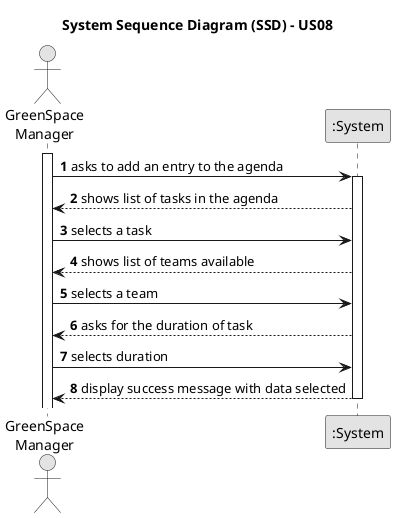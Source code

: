 @startuml
skinparam monochrome true
skinparam packageStyle rectangle
skinparam shadowing false

title System Sequence Diagram (SSD) - US08

autonumber

actor "GreenSpace\nManager" as Employee
participant ":System" as System

activate Employee

    Employee -> System : asks to add an entry to the agenda
    activate System

    System --> Employee : shows list of tasks in the agenda
    Employee -> System  : selects a task
    System --> Employee : shows list of teams available
    Employee -> System  : selects a team
    System --> Employee : asks for the duration of task
    Employee -> System  : selects duration
    System --> Employee : display success message with data selected

   deactivate System

@enduml